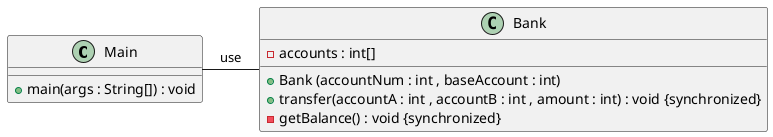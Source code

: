 @startuml
Main - Bank : use
class Main{
    + main(args : String[]) : void
}
class Bank{
    - accounts : int[]
    + Bank (accountNum : int , baseAccount : int)
    + transfer(accountA : int , accountB : int , amount : int) : void {synchronized}
    - getBalance() : void {synchronized}
}
@enduml
